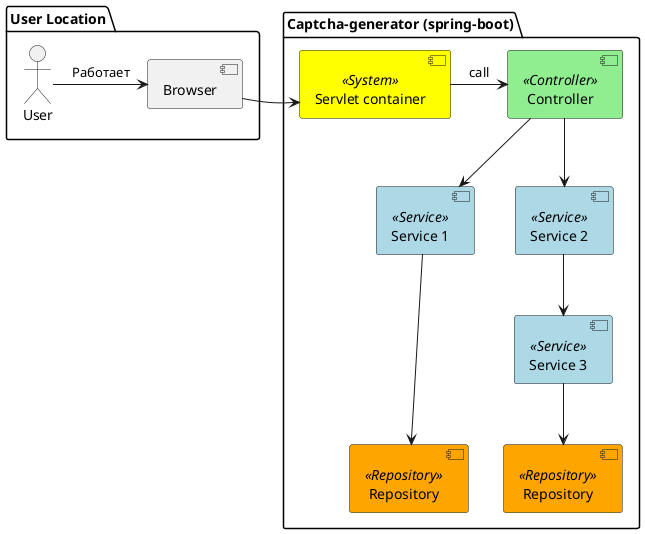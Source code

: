 @startuml

<style>
    .System {
            BackGroundColor Yellow
     }
    .Controller {
            BackGroundColor LightGreen
     }
    .Service {
            BackGroundColor LightBlue
     }
    .Repository {
            BackGroundColor Orange
     }
</style>

package "User Location" {
    actor User as u

    component Browser as b
    u -> b : Работает
}

package "Captcha-generator (spring-boot)" as app_p {
    component "Servlet container" <<System>> as servlet

    component "Controller" <<Controller>> as c

    component "Service 1" <<Service>> as s1
    component "Service 2" <<Service>> as s2
    component "Service 3" <<Service>> as s3

    component "Repository" <<Repository>> as r1
    component "Repository" <<Repository>> as r2

    servlet -> c : call
    c --> s1
    c --> s2
    s2 --> s3

    s1 ---> r1
    s3 --> r2

}

b -> servlet

@enduml